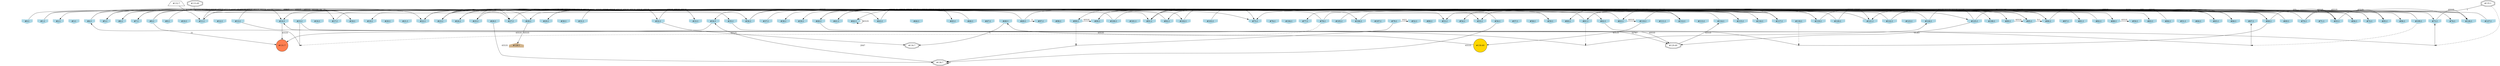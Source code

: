 digraph G {
node[shape = circle]
rankInputs [style = invisible]
rankOutputs [style = invisible]
rankInputs -> rankOutputs [color=invis]
0 [label="#0:1", style = filled, shape = invhouse, color=lightblue]
1 [label="#1:1", style = filled, shape = invhouse, color=lightblue]
2 [label="#2:1", style = filled, shape = invhouse, color=lightblue]
3 [label="#3:1", style = filled, shape = invhouse, color=lightblue]
4 [label="#4:1", style = filled, shape = invhouse, color=lightblue]
5 [label="#5:1", style = filled, shape = invhouse, color=lightblue]
6 [label="#6:1", style = filled, shape = invhouse, color=lightblue]
7 [label="#7:1", style = filled, shape = invhouse, color=lightblue]
8 [label="#8:1", style = filled, shape = invhouse, color=lightblue]
9 [label="#9:1", style = filled, shape = invhouse, color=lightblue]
10 [label="#10:1", style = filled, shape = invhouse, color=lightblue]
11 [label="#11:1", style = filled, shape = invhouse, color=lightblue]
12 [label="#12:1", style = filled, shape = invhouse, color=lightblue]
13 [label="#13:1", style = filled, shape = invhouse, color=lightblue]
14 [label="#14:1", style = filled, shape = invhouse, color=lightblue]
15 [label="#15:1", style = filled, shape = invhouse, color=lightblue]
16 [label="#16:1", style = filled, shape = invhouse, color=lightblue]
17 [label="#17:1", style = filled, shape = invhouse, color=lightblue]
18 [label="#18:1", style = filled, shape = invhouse, color=lightblue]
19 [label="#19:1", style = filled, shape = invhouse, color=lightblue]
20 [label="#20:1", style = filled, shape = invhouse, color=lightblue]
21 [label="#21:1", style = filled, shape = invhouse, color=lightblue]
22 [label="#22:1", style = filled, shape = invhouse, color=lightblue]
23 [label="#23:1", style = filled, shape = invhouse, color=lightblue]
24 [label="#24:1", style = filled, shape = invhouse, color=lightblue]
25 [label="#25:1", style = filled, shape = invhouse, color=lightblue]
26 [label="#26:1", style = filled, shape = invhouse, color=lightblue]
27 [label="#27:1", style = filled, shape = invhouse, color=lightblue]
28 [label="#28:1", style = filled, shape = invhouse, color=lightblue]
29 [label="#29:1", style = filled, shape = invhouse, color=lightblue]
30 [label="#30:1", style = filled, shape = invhouse, color=lightblue]
31 [label="#31:1", style = filled, shape = invhouse, color=lightblue]
32 [label="#32:1", style = filled, shape = invhouse, color=lightblue]
33 [label="#33:1", style = filled, shape = invhouse, color=lightblue]
34 [label="#34:1", style = filled, shape = invhouse, color=lightblue]
35 [label="#35:1", style = filled, shape = invhouse, color=lightblue]
36 [label="#36:1", style = filled, shape = invhouse, color=lightblue]
37 [label="#37:1", style = filled, shape = invhouse, color=lightblue]
38 [label="#38:1", style = filled, shape = invhouse, color=lightblue]
39 [label="#39:1", style = filled, shape = invhouse, color=lightblue]
40 [label="#40:1", style = filled, shape = invhouse, color=lightblue]
41 [label="#41:1", style = filled, shape = invhouse, color=lightblue]
42 [label="#42:1", style = filled, shape = invhouse, color=lightblue]
43 [label="#43:1", style = filled, shape = invhouse, color=lightblue]
44 [label="#44:1", style = filled, shape = invhouse, color=lightblue]
45 [label="#45:1", style = filled, shape = invhouse, color=lightblue]
46 [label="#46:1", style = filled, shape = invhouse, color=lightblue]
47 [label="#47:1", style = filled, shape = invhouse, color=lightblue]
48 [label="#48:1", style = filled, shape = invhouse, color=lightblue]
49 [label="#49:1", style = filled, shape = invhouse, color=lightblue]
50 [label="#50:1", style = filled, shape = invhouse, color=lightblue]
51 [label="#51:1", style = filled, shape = invhouse, color=lightblue]
52 [label="#52:1", style = filled, shape = invhouse, color=lightblue]
53 [label="#53:1", style = filled, shape = invhouse, color=lightblue]
54 [label="#54:1", style = filled, shape = invhouse, color=lightblue]
55 [label="#55:1", style = filled, shape = invhouse, color=lightblue]
56 [label="#56:1", style = filled, shape = invhouse, color=lightblue]
57 [label="#57:1", style = filled, shape = invhouse, color=lightblue]
58 [label="#58:1", style = filled, shape = invhouse, color=lightblue]
59 [label="#59:1", style = filled, shape = invhouse, color=lightblue]
60 [label="#60:1", style = filled, shape = invhouse, color=lightblue]
61 [label="#61:1", style = filled, shape = invhouse, color=lightblue]
62 [label="#62:1", style = filled, shape = invhouse, color=lightblue]
63 [label="#63:1", style = filled, shape = invhouse, color=lightblue]
64 [label="#64:1", style = filled, shape = invhouse, color=lightblue]
65 [label="#65:1", style = filled, shape = invhouse, color=lightblue]
66 [label="#66:1", style = filled, shape = invhouse, color=lightblue]
67 [label="#67:1", style = filled, shape = invhouse, color=lightblue]
68 [label="#68:1", style = filled, shape = invhouse, color=lightblue]
69 [label="#69:1", style = filled, shape = invhouse, color=lightblue]
70 [label="#70:1", style = filled, shape = invhouse, color=lightblue]
71 [label="#71:1", style = filled, shape = invhouse, color=lightblue]
72 [label="#72:1", style = filled, shape = invhouse, color=lightblue]
73 [label="#73:1", style = filled, shape = invhouse, color=lightblue]
74 [label="#74:1", style = filled, shape = invhouse, color=lightblue]
75 [label="#75:1", style = filled, shape = invhouse, color=lightblue]
76 [label="#76:1", style = filled, shape = invhouse, color=lightblue]
77 [label="#77:1", style = filled, shape = invhouse, color=lightblue]
78 [label="#78:1", style = filled, shape = invhouse, color=lightblue]
79 [label="#79:1", style = filled, shape = invhouse, color=lightblue]
80 [label="#80:1", style = filled, shape = invhouse, color=lightblue]
81 [label="#81:1", style = filled, shape = invhouse, color=lightblue]
82 [label="#82:1", style = filled, shape = invhouse, color=lightblue]
83 [label="#83:1", style = filled, shape = invhouse, color=lightblue]
84 [label="#84:1", style = filled, shape = invhouse, color=lightblue]
85 [label="#85:1", style = filled, shape = invhouse, color=lightblue]
86 [label="#86:1", style = filled, shape = invhouse, color=lightblue]
87 [label="#87:1", style = filled, shape = invhouse, color=lightblue]
88 [label="#88:1", style = filled, shape = invhouse, color=lightblue]
89 [label="#89:1", style = filled, shape = invhouse, color=lightblue]
90 [label="#90:1", style = filled, shape = invhouse, color=lightblue]
91 [label="#91:1", style = filled, shape = invhouse, color=lightblue]
92 [label="#92:1", style = filled, shape = invhouse, color=lightblue]
93 [label="#93:1", style = filled, shape = invhouse, color=lightblue]
94 [label="#94:1", style = filled, shape = invhouse, color=lightblue]
95 [label="#95:1", style = filled, shape = invhouse, color=lightblue]
96 [label="#96:1", style = filled, shape = invhouse, color=lightblue]
97 [label="#97:1", style = filled, shape = invhouse, color=lightblue]
98 [label="#98:1", style = filled, shape = invhouse, color=lightblue]
99 [label="#99:1", style = filled, shape = invhouse, color=lightblue]
100 [label="#100:1", style = filled, shape = invhouse, color=lightblue]
101 [label="#101:1", style = filled, shape = invhouse, color=lightblue]
102 [label="#102:1", style = filled, shape = invhouse, color=lightblue]
103 [label="#103:1", style = filled, shape = invhouse, color=lightblue]
104 [label="#104:1", style = filled, shape = invhouse, color=lightblue]
105 [label="#105:1", style = filled, shape = invhouse, color=lightblue]
106 [label="#106:1", style = filled, shape = invhouse, color=lightblue]
107 [label="#107:1", style = filled, shape = invhouse, color=lightblue]
108 [label="#108:1", style = filled, shape = invhouse, color=lightblue]
109 [label="#109:1", style = filled, shape = invhouse, color=lightblue]
110 [label="#110:1", style = filled, shape = invhouse, color=lightblue]
111 [label="#111:1", style = filled, shape = invhouse, color=lightblue]
112 [label="#112:1", style = filled, shape = invhouse, color=lightblue]
113 [label="#113:1", style = filled, shape = invhouse, color=lightblue]
114 [label="#114:1", style = filled, shape = invhouse, color=lightblue]
115 [label="#115:1", style = filled, shape = invhouse, color=lightblue]
116 [label="#116:1", style = filled, shape = invhouse, color=lightblue]
117 [label="#117:1", style = filled, shape = invhouse, color=lightblue]
118 [label="#118:1", style = filled, shape = invhouse, color=lightblue]
119 [label="#119:1", style = filled, shape = invhouse, color=lightblue]
120 [label="#120:1", style = filled, shape = invhouse, color=lightblue]
121 [label="#121:1", style = filled, shape = invhouse, color=lightblue]
122 [label="#122:1", style = filled, shape = invhouse, color=lightblue]
123 [label="#123:1", style = filled, shape = invhouse, color=lightblue]
124 [label="#124:1", style = filled, shape = invhouse, color=lightblue]
125 [label="#125:1", style = filled, shape = invhouse, color=lightblue]
126 [label="#126:1", style = filled, shape = invhouse, color=lightblue]
127 [label="#127:1", style = filled, shape = invhouse, color=lightblue]
128 [label="#128:1", style = filled, shape = house, color=tan]
129 [label="#129:49", shape = doubleoctagon]
130 [label="#130:49", style = filled, fillcolor = gold]
131 [label="#131:7", style = filled, fillcolor = coral]
132 [label="#132:7", shape = trapezium]
133 [label="#133:49", shape = doubleoctagon]
134 [label="#134:7", shape = doubleoctagon]
135 [label="#135:1", shape = doubleoctagon]
136 [label="#136:7", shape = doubleoctagon]
28 -> 128 [label = "65535"]
84 -> 28 [label = "65535"]
65 -> 61 [label = "65535"]
1 -> 94 [label = "65535"]
68 -> 91 [label = "65535"]
41 -> 125 [label = "65535"]
24 -> 119 [label = "65535"]
15 -> 93 [label = "65535"]
42 -> 42 [label = "65535"]
117 -> 24 [label = "65535"]
133 -> 35 [label = "65535"]
63 -> 110 [label = "65535"]
25 -> 33 [label = "65535"]
17 -> 83 [label = "65535"]
92 -> 75 [label = "65535"]
32 -> 134 [label = "65535"]
27 -> 55 [label = "65535"]
70 -> 74 [label = "65535"]
82 -> 5 [label = "65535"]
119 -> 75 [label = "65535"]
13 -> 18 [label = "65535"]
66 -> 55 [label = "65535"]
122 -> 6 [label = "65535"]
6 -> 112 [label = "65535"]
5 -> 36 [label = "65535"]
28 -> 25 [label = "65535"]
40 -> 129 [label = "65535"]
106 -> 59 [label = "65535"]
132 -> 11 [label = "65535"]
34 -> 131 [label = "65535"]
100 -> 115 [label = "65535"]
93 -> 95 [label = "65535"]
23 -> 27 [label = "65535"]
22 -> 32 [label = "65535"]
89 -> 85 [label = "65535"]
86 -> 81 [label = "65535"]
120 -> 60 [label = "65535"]
138 [shape = point]
109 -> 138 [style = dashed]
62 -> 138 [dir = none]
138 -> 67
99 -> 90 [label = "65535"]
69 -> 42 [label = "65535"]
125 -> 65 [label = "65535"]
139 [shape = point]
61 -> 139 [style = dashed]
15 -> 139 [dir = none]
139 -> 124
130 -> 48 [label = "65535"]
43 -> 112 [label = "65535"]
78 -> 22 [label = "65535"]
86 -> 54 [label = "65535"]
70 -> 77 [label = "8191"]
1 -> 85 [label = "65535"]
31 -> 62 [label = "4095"]
32 -> 102 [label = "65535"]
56 -> 90 [label = "16383"]
61 -> 7 [label = "4095"]
136 -> 34 [label = "2047"]
140 [shape = point]
135 -> 140 [style = dashed]
13 -> 140 [dir = none]
140 -> 73
109 -> 23 [label = "65535"]
102 -> 117 [label = "65535"]
125 -> 129 [label = "16383"]
46 -> 22 [label = "8191"]
78 -> 66 [label = "255"]
141 [shape = point]
118 -> 141 [style = dashed]
68 -> 141 [dir = none]
141 -> 14
37 -> 126 [label = "2047"]
79 -> 52 [label = "1023"]
49 -> 7 [label = "65535"]
26 -> 136 [label = "65535"]
122 -> 89 [label = "65535"]
59 -> 99 [label = "65535"]
88 -> 50 [label = "65535"]
91 -> 116 [label = "32767"]
105 -> 85 [label = "65535"]
126 -> 11 [label = "63"]
100 -> 2 [label = "65535"]
129 -> 114 [label = "65535"]
94 -> 29 [label = "65535"]
85 -> 86 [label = "511"]
142 [shape = point]
99 -> 142 [style = dashed]
79 -> 142 [dir = none]
142 -> 136
103 -> 95 [label = "511"]
35 -> 129 [label = "32767"]
117 -> 5 [label = "65535"]
68 -> 93 [label = "255"]
124 -> 72 [label = "65535"]
4 -> 86 [label = "15"]
94 -> 40 [label = "65535"]
114 -> 14 [label = "127"]
8 -> 22 [label = "65535"]
110 -> 130 [label = "65535"]
23 -> 43 [label = "65535"]
8 -> 131 [label = "31"]
117 -> 61 [label = "127"]
124 -> 41 [label = "31"]
56 -> 136 [label = "65535"]
11 -> 88 [label = "65535"]
23 -> 96 [label = "65535"]
40 -> 68 [label = "3"]
120 -> 72 [label = "65535"]
115 -> 34 [label = "65535"]
73 -> 126 [label = "65535"]
127 -> 90 [label = "65535"]
49 -> 97 [label = "3"]
36 -> 45 [label = "3"]
63 -> 19 [label = "65535"]
49 -> 73 [label = "65535"]
14 -> 53 [label = "65535"]
11 -> 17 [label = "31"]
109 -> 92 [label = "1"]
125 -> 121 [label = "65535"]
136 -> 136 [label = "3"]
14 -> 131 [label = "65535"]
122 -> 108 [label = "65535"]
8 -> 106 [label = "15"]
68 -> 63 [label = "3"]
70 -> 93 [label = "65535"]
143 [shape = point]
78 -> 143 [style = dashed]
15 -> 143 [dir = none]
143 -> 4
9 -> 27 [label = "7"]
69 -> 7 [label = "15"]
72 -> 39 [label = "65535"]
110 -> 112 [label = "65535"]
29 -> 75 [label = "65535"]
135 -> 53 [label = "1"]
36 -> 117 [label = "65535"]
4 -> 91 [label = "65535"]
92 -> 38 [label = "1"]
121 -> 91 [label = "65535"]
0 -> 14 [label = "65535"]
48 -> 134 [label = "1"]
119 -> 121 [label = "65535"]
{
	rank = same
	rankdir = TB
	rankInputs -> 0 -> 1 -> 2 -> 3 -> 4 -> 5 -> 6 -> 7 -> 8 -> 9 -> 10 -> 11 -> 12 -> 13 -> 14 -> 15 -> 16 -> 17 -> 18 -> 19 -> 20 -> 21 -> 22 -> 23 -> 24 -> 25 -> 26 -> 27 -> 28 -> 29 -> 30 -> 31 -> 32 -> 33 -> 34 -> 35 -> 36 -> 37 -> 38 -> 39 -> 40 -> 41 -> 42 -> 43 -> 44 -> 45 -> 46 -> 47 -> 48 -> 49 -> 50 -> 51 -> 52 -> 53 -> 54 -> 55 -> 56 -> 57 -> 58 -> 59 -> 60 -> 61 -> 62 -> 63 -> 64 -> 65 -> 66 -> 67 -> 68 -> 69 -> 70 -> 71 -> 72 -> 73 -> 74 -> 75 -> 76 -> 77 -> 78 -> 79 -> 80 -> 81 -> 82 -> 83 -> 84 -> 85 -> 86 -> 87 -> 88 -> 89 -> 90 -> 91 -> 92 -> 93 -> 94 -> 95 -> 96 -> 97 -> 98 -> 99 -> 100 -> 101 -> 102 -> 103 -> 104 -> 105 -> 106 -> 107 -> 108 -> 109 -> 110 -> 111 -> 112 -> 113 -> 114 -> 115 -> 116 -> 117 -> 118 -> 119 -> 120 -> 121 -> 122 -> 123 -> 124 -> 125 -> 126 -> 127 [style = invis]
}
{
	rank = same
	rankdir = TB
	rankOutputs -> 128 [style = invis]
}
}
